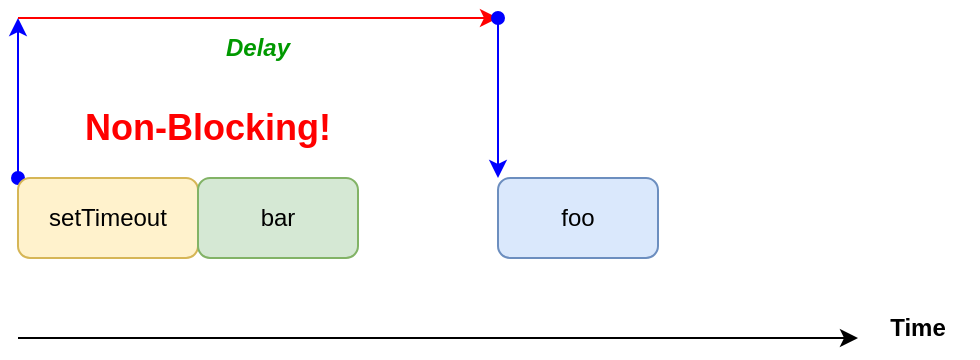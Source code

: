 <mxfile version="20.2.3" type="device"><diagram id="PSH6ryvkauNh4BaPLuSB" name="페이지-1"><mxGraphModel dx="582" dy="441" grid="1" gridSize="10" guides="1" tooltips="1" connect="1" arrows="1" fold="1" page="1" pageScale="1" pageWidth="827" pageHeight="1169" math="0" shadow="0"><root><mxCell id="0"/><mxCell id="1" parent="0"/><mxCell id="GCbDuYzMX7SqcXdu0TKP-2" style="edgeStyle=orthogonalEdgeStyle;rounded=0;orthogonalLoop=1;jettySize=auto;html=1;exitX=0;exitY=0;exitDx=0;exitDy=0;startArrow=oval;startFill=1;strokeColor=#0000FF;" edge="1" parent="1" source="GCbDuYzMX7SqcXdu0TKP-3"><mxGeometry relative="1" as="geometry"><mxPoint x="190" y="320" as="targetPoint"/></mxGeometry></mxCell><mxCell id="GCbDuYzMX7SqcXdu0TKP-3" value="setTimeout" style="rounded=1;whiteSpace=wrap;html=1;fillColor=#fff2cc;strokeColor=#d6b656;" vertex="1" parent="1"><mxGeometry x="190" y="400" width="90" height="40" as="geometry"/></mxCell><mxCell id="GCbDuYzMX7SqcXdu0TKP-4" value="" style="endArrow=classic;html=1;rounded=0;fillColor=#f8cecc;strokeColor=#FF0000;" edge="1" parent="1"><mxGeometry width="50" height="50" relative="1" as="geometry"><mxPoint x="190" y="320" as="sourcePoint"/><mxPoint x="430" y="320" as="targetPoint"/></mxGeometry></mxCell><mxCell id="GCbDuYzMX7SqcXdu0TKP-6" value="foo" style="rounded=1;whiteSpace=wrap;html=1;fillColor=#dae8fc;strokeColor=#6c8ebf;" vertex="1" parent="1"><mxGeometry x="430" y="400" width="80" height="40" as="geometry"/></mxCell><mxCell id="GCbDuYzMX7SqcXdu0TKP-7" value="bar" style="rounded=1;whiteSpace=wrap;html=1;fillColor=#d5e8d4;strokeColor=#82b366;" vertex="1" parent="1"><mxGeometry x="280" y="400" width="80" height="40" as="geometry"/></mxCell><mxCell id="GCbDuYzMX7SqcXdu0TKP-8" value="" style="endArrow=classic;html=1;rounded=0;" edge="1" parent="1"><mxGeometry width="50" height="50" relative="1" as="geometry"><mxPoint x="190" y="480" as="sourcePoint"/><mxPoint x="610" y="480" as="targetPoint"/></mxGeometry></mxCell><mxCell id="GCbDuYzMX7SqcXdu0TKP-9" value="&lt;b&gt;Time&lt;/b&gt;" style="text;html=1;strokeColor=none;fillColor=none;align=center;verticalAlign=middle;whiteSpace=wrap;rounded=0;" vertex="1" parent="1"><mxGeometry x="610" y="460" width="60" height="30" as="geometry"/></mxCell><mxCell id="GCbDuYzMX7SqcXdu0TKP-10" value="&lt;font size=&quot;1&quot; color=&quot;#ff0000&quot; style=&quot;&quot;&gt;&lt;b style=&quot;font-size: 18px;&quot;&gt;Non-Blocking!&lt;/b&gt;&lt;/font&gt;" style="text;html=1;strokeColor=none;fillColor=none;align=center;verticalAlign=middle;whiteSpace=wrap;rounded=0;" vertex="1" parent="1"><mxGeometry x="220" y="360" width="130" height="30" as="geometry"/></mxCell><mxCell id="GCbDuYzMX7SqcXdu0TKP-11" value="&lt;b&gt;&lt;i&gt;&lt;font color=&quot;#009900&quot;&gt;Delay&lt;/font&gt;&lt;/i&gt;&lt;/b&gt;" style="text;html=1;strokeColor=none;fillColor=none;align=center;verticalAlign=middle;whiteSpace=wrap;rounded=0;" vertex="1" parent="1"><mxGeometry x="280" y="320" width="60" height="30" as="geometry"/></mxCell><mxCell id="GCbDuYzMX7SqcXdu0TKP-12" value="" style="endArrow=classic;html=1;rounded=0;fontSize=18;entryX=0;entryY=0;entryDx=0;entryDy=0;strokeColor=#0000FF;startArrow=oval;startFill=1;" edge="1" parent="1" target="GCbDuYzMX7SqcXdu0TKP-6"><mxGeometry width="50" height="50" relative="1" as="geometry"><mxPoint x="430" y="320" as="sourcePoint"/><mxPoint x="460" y="330" as="targetPoint"/></mxGeometry></mxCell></root></mxGraphModel></diagram></mxfile>